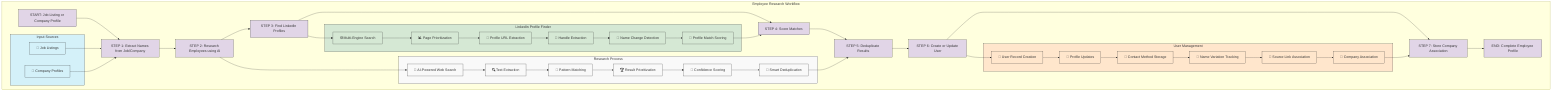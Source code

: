 flowchart TD
    %% Main Workflow Components
    subgraph "Employee Research Workflow"
    
    %% Input Sources
    subgraph InputSources["Input Sources"]
        JobListings["📄 Job Listings"]
        CompanyProfiles["🏢 Company Profiles"]
    end
    
    %% Research Process
    subgraph ResearchProcess["Research Process"]
        WebSearch["🤖 AI-Powered Web Search"]
        TextExtraction["🔍 Text Extraction"]
        PatternMatching["🧩 Pattern Matching"]
        ResultPrioritization["🏆 Result Prioritization"]
        ConfidenceScoring["💯 Confidence Scoring"]
        SmartDeduplication["🧠 Smart Deduplication"]
    end
    
    %% LinkedIn Profile Finder
    subgraph LinkedInFinder["LinkedIn Profile Finder"]
        MultiEngineSearch["🌐 Multi-Engine Search"]
        PagePrioritization["📊 Page Prioritization"]
        ProfileURLExtraction["🔗 Profile URL Extraction"]
        HandleExtraction["👤 Handle Extraction"]
        NameChangeDetection["📝 Name Change Detection"]
        ProfileMatchScoring["🏅 Profile Match Scoring"]
    end
    
    %% User Management
    subgraph UserManagement["User Management"]
        UserCreation["👤 User Record Creation"]
        ProfileUpdates["🔄 Profile Updates"]
        ContactMethodStorage["📇 Contact Method Storage"]
        NameVariationTracking["📝 Name Variation Tracking"]
        SourceLinkAssociation["🔗 Source Link Association"]
        CompanyAssociation["🏢 Company Association"]
    end
    
    %% Process Flow
    Start["START: Job Listing or Company Profile"] --> Step1["STEP 1: Extract Names from Job/Company"]
    Step1 --> Step2["STEP 2: Research Employees using AI"]
    Step2 --> Step3["STEP 3: Find LinkedIn Profiles"]
    Step3 --> Step4["STEP 4: Score Matches"]
    Step4 --> Step5["STEP 5: Deduplicate Results"]
    Step5 --> Step6["STEP 6: Create or Update User"]
    Step6 --> Step7["STEP 7: Store Company Association"]
    Step7 --> End["END: Complete Employee Profile"]
    
    %% Connect Components
    JobListings --> Step1
    CompanyProfiles --> Step1
    Step2 --> WebSearch
    WebSearch --> TextExtraction
    TextExtraction --> PatternMatching
    PatternMatching --> ResultPrioritization
    ResultPrioritization --> ConfidenceScoring
    ConfidenceScoring --> SmartDeduplication
    SmartDeduplication --> Step5
    
    Step3 --> MultiEngineSearch
    MultiEngineSearch --> PagePrioritization
    PagePrioritization --> ProfileURLExtraction
    ProfileURLExtraction --> HandleExtraction
    HandleExtraction --> NameChangeDetection
    NameChangeDetection --> ProfileMatchScoring
    ProfileMatchScoring --> Step4
    
    Step6 --> UserCreation
    UserCreation --> ProfileUpdates
    ProfileUpdates --> ContactMethodStorage
    ContactMethodStorage --> NameVariationTracking
    NameVariationTracking --> SourceLinkAssociation
    SourceLinkAssociation --> CompanyAssociation
    CompanyAssociation --> Step7
    
    end
    
    %% Styling
    classDef processBox fill:#f9f9f9,stroke:#333,stroke-width:1px
    classDef inputBox fill:#d4f1f9,stroke:#333,stroke-width:1px
    classDef linkedInBox fill:#d5e8d4,stroke:#333,stroke-width:1px
    classDef userBox fill:#ffe6cc,stroke:#333,stroke-width:1px
    classDef stepBox fill:#e1d5e7,stroke:#333,stroke-width:1px
    
    class InputSources,JobListings,CompanyProfiles inputBox
    class ResearchProcess,WebSearch,TextExtraction,PatternMatching,ResultPrioritization,ConfidenceScoring,SmartDeduplication processBox
    class LinkedInFinder,MultiEngineSearch,PagePrioritization,ProfileURLExtraction,HandleExtraction,NameChangeDetection,ProfileMatchScoring linkedInBox
    class UserManagement,UserCreation,ProfileUpdates,ContactMethodStorage,NameVariationTracking,SourceLinkAssociation,CompanyAssociation userBox
    class Start,Step1,Step2,Step3,Step4,Step5,Step6,Step7,End stepBox